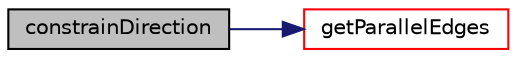 digraph "constrainDirection"
{
  bgcolor="transparent";
  edge [fontname="Helvetica",fontsize="10",labelfontname="Helvetica",labelfontsize="10"];
  node [fontname="Helvetica",fontsize="10",shape=record];
  rankdir="LR";
  Node1 [label="constrainDirection",height=0.2,width=0.4,color="black", fillcolor="grey75", style="filled", fontcolor="black"];
  Node1 -> Node2 [color="midnightblue",fontsize="10",style="solid",fontname="Helvetica"];
  Node2 [label="getParallelEdges",height=0.2,width=0.4,color="red",URL="$a10993.html#ad353ebf6440d98fc67afd6e614c35ef1",tooltip="Given edge on hex find other &#39;parallel&#39;, non-connected edges. "];
}
